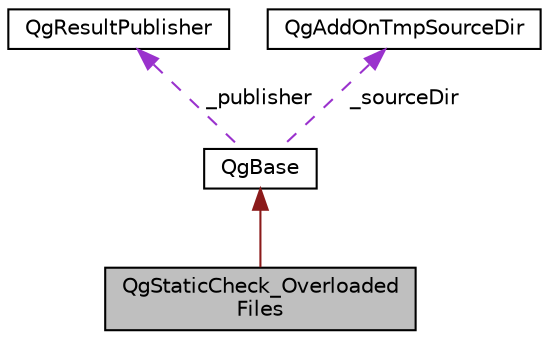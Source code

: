digraph "QgStaticCheck_OverloadedFiles"
{
 // LATEX_PDF_SIZE
  edge [fontname="Helvetica",fontsize="10",labelfontname="Helvetica",labelfontsize="10"];
  node [fontname="Helvetica",fontsize="10",shape=record];
  Node1 [label="QgStaticCheck_Overloaded\lFiles",height=0.2,width=0.4,color="black", fillcolor="grey75", style="filled", fontcolor="black",tooltip="QualityGate Check-pictures."];
  Node2 -> Node1 [dir="back",color="firebrick4",fontsize="10",style="solid",fontname="Helvetica"];
  Node2 [label="QgBase",height=0.2,width=0.4,color="black", fillcolor="white", style="filled",URL="$classQgBase.html",tooltip="QualityGate base class."];
  Node3 -> Node2 [dir="back",color="darkorchid3",fontsize="10",style="dashed",label=" _publisher" ,fontname="Helvetica"];
  Node3 [label="QgResultPublisher",height=0.2,width=0.4,color="black", fillcolor="white", style="filled",URL="$classQgResultPublisher.html",tooltip=" "];
  Node4 -> Node2 [dir="back",color="darkorchid3",fontsize="10",style="dashed",label=" _sourceDir" ,fontname="Helvetica"];
  Node4 [label="QgAddOnTmpSourceDir",height=0.2,width=0.4,color="black", fillcolor="white", style="filled",URL="$classQgAddOnTmpSourceDir.html",tooltip=" "];
}

